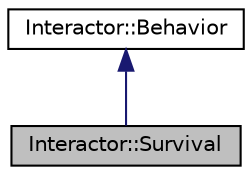 digraph "Interactor::Survival"
{
 // LATEX_PDF_SIZE
  edge [fontname="Helvetica",fontsize="10",labelfontname="Helvetica",labelfontsize="10"];
  node [fontname="Helvetica",fontsize="10",shape=record];
  Node1 [label="Interactor::Survival",height=0.2,width=0.4,color="black", fillcolor="grey75", style="filled", fontcolor="black",tooltip="class Survival -"];
  Node2 -> Node1 [dir="back",color="midnightblue",fontsize="10",style="solid"];
  Node2 [label="Interactor::Behavior",height=0.2,width=0.4,color="black", fillcolor="white", style="filled",URL="$classInteractor_1_1Behavior.html",tooltip="class Behavior -"];
}
